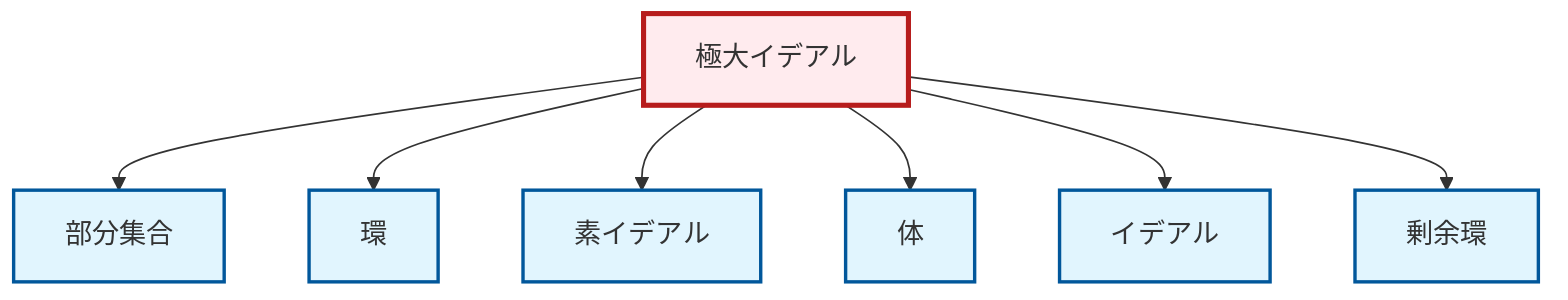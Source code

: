graph TD
    classDef definition fill:#e1f5fe,stroke:#01579b,stroke-width:2px
    classDef theorem fill:#f3e5f5,stroke:#4a148c,stroke-width:2px
    classDef axiom fill:#fff3e0,stroke:#e65100,stroke-width:2px
    classDef example fill:#e8f5e9,stroke:#1b5e20,stroke-width:2px
    classDef current fill:#ffebee,stroke:#b71c1c,stroke-width:3px
    def-quotient-ring["剰余環"]:::definition
    def-subset["部分集合"]:::definition
    def-field["体"]:::definition
    def-prime-ideal["素イデアル"]:::definition
    def-ring["環"]:::definition
    def-ideal["イデアル"]:::definition
    def-maximal-ideal["極大イデアル"]:::definition
    def-maximal-ideal --> def-subset
    def-maximal-ideal --> def-ring
    def-maximal-ideal --> def-prime-ideal
    def-maximal-ideal --> def-field
    def-maximal-ideal --> def-ideal
    def-maximal-ideal --> def-quotient-ring
    class def-maximal-ideal current